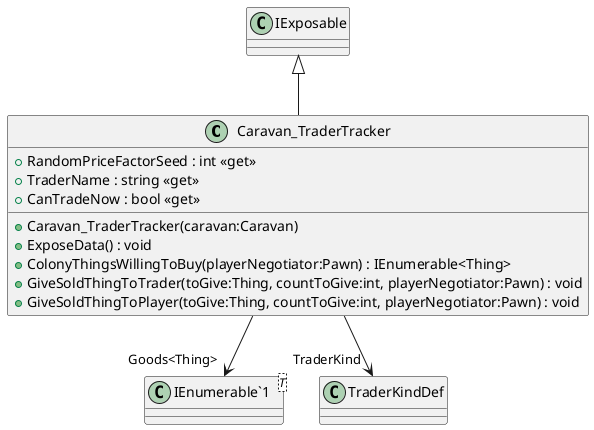 @startuml
class Caravan_TraderTracker {
    + RandomPriceFactorSeed : int <<get>>
    + TraderName : string <<get>>
    + CanTradeNow : bool <<get>>
    + Caravan_TraderTracker(caravan:Caravan)
    + ExposeData() : void
    + ColonyThingsWillingToBuy(playerNegotiator:Pawn) : IEnumerable<Thing>
    + GiveSoldThingToTrader(toGive:Thing, countToGive:int, playerNegotiator:Pawn) : void
    + GiveSoldThingToPlayer(toGive:Thing, countToGive:int, playerNegotiator:Pawn) : void
}
class "IEnumerable`1"<T> {
}
IExposable <|-- Caravan_TraderTracker
Caravan_TraderTracker --> "TraderKind" TraderKindDef
Caravan_TraderTracker --> "Goods<Thing>" "IEnumerable`1"
@enduml
